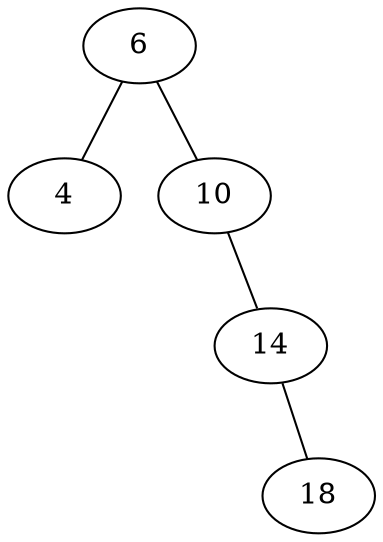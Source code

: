 digraph G {
    edge [arrowhead=none]
    none [style=invisible]
    6 -> 4
    6 -> 10
    10 -> 14
    10 -> none [style=invisible]
    14 -> 18
    14 -> none [style=invisible]
}